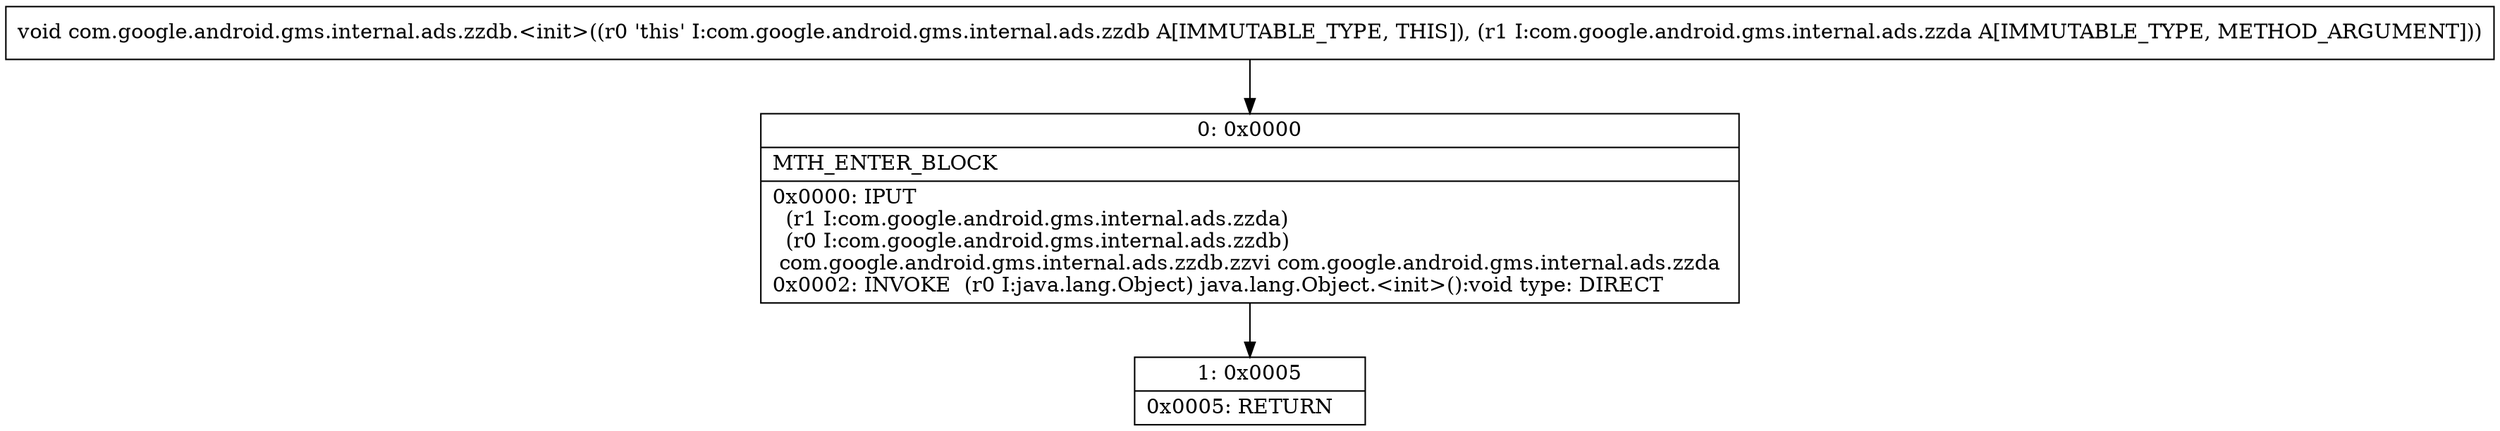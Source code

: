 digraph "CFG forcom.google.android.gms.internal.ads.zzdb.\<init\>(Lcom\/google\/android\/gms\/internal\/ads\/zzda;)V" {
Node_0 [shape=record,label="{0\:\ 0x0000|MTH_ENTER_BLOCK\l|0x0000: IPUT  \l  (r1 I:com.google.android.gms.internal.ads.zzda)\l  (r0 I:com.google.android.gms.internal.ads.zzdb)\l com.google.android.gms.internal.ads.zzdb.zzvi com.google.android.gms.internal.ads.zzda \l0x0002: INVOKE  (r0 I:java.lang.Object) java.lang.Object.\<init\>():void type: DIRECT \l}"];
Node_1 [shape=record,label="{1\:\ 0x0005|0x0005: RETURN   \l}"];
MethodNode[shape=record,label="{void com.google.android.gms.internal.ads.zzdb.\<init\>((r0 'this' I:com.google.android.gms.internal.ads.zzdb A[IMMUTABLE_TYPE, THIS]), (r1 I:com.google.android.gms.internal.ads.zzda A[IMMUTABLE_TYPE, METHOD_ARGUMENT])) }"];
MethodNode -> Node_0;
Node_0 -> Node_1;
}

